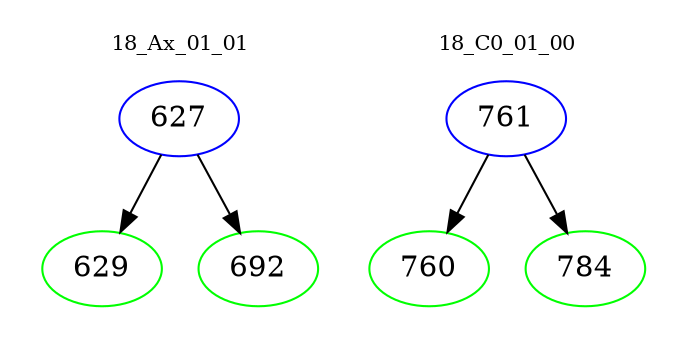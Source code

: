 digraph{
subgraph cluster_0 {
color = white
label = "18_Ax_01_01";
fontsize=10;
T0_627 [label="627", color="blue"]
T0_627 -> T0_629 [color="black"]
T0_629 [label="629", color="green"]
T0_627 -> T0_692 [color="black"]
T0_692 [label="692", color="green"]
}
subgraph cluster_1 {
color = white
label = "18_C0_01_00";
fontsize=10;
T1_761 [label="761", color="blue"]
T1_761 -> T1_760 [color="black"]
T1_760 [label="760", color="green"]
T1_761 -> T1_784 [color="black"]
T1_784 [label="784", color="green"]
}
}
